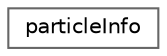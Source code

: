digraph "Graphical Class Hierarchy"
{
 // LATEX_PDF_SIZE
  bgcolor="transparent";
  edge [fontname=Helvetica,fontsize=10,labelfontname=Helvetica,labelfontsize=10];
  node [fontname=Helvetica,fontsize=10,shape=box,height=0.2,width=0.4];
  rankdir="LR";
  Node0 [id="Node000000",label="particleInfo",height=0.2,width=0.4,color="grey40", fillcolor="white", style="filled",URL="$structFoam_1_1particleInfo.html",tooltip=" "];
}
